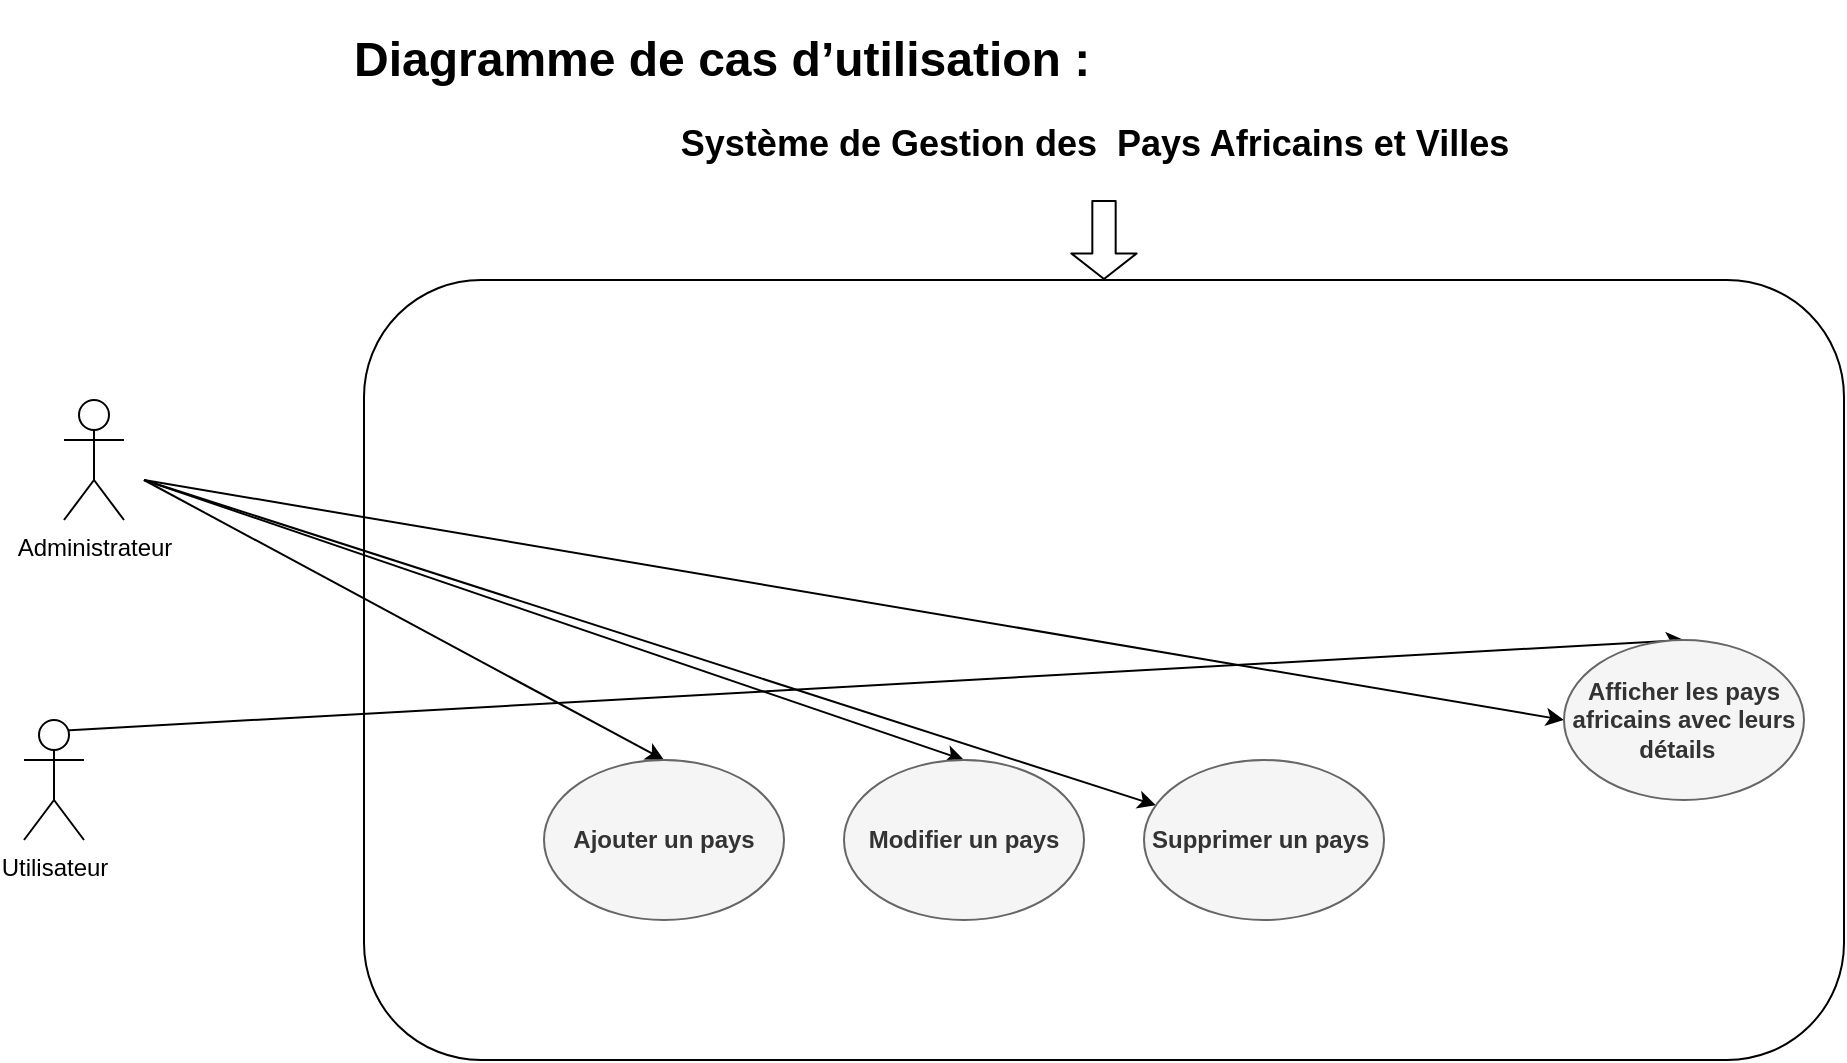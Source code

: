 <mxfile>
    <diagram id="Z97ONl3FVwGXgPEqMipa" name="Page-1">
        <mxGraphModel dx="2105" dy="645" grid="1" gridSize="10" guides="1" tooltips="1" connect="1" arrows="1" fold="1" page="1" pageScale="1" pageWidth="850" pageHeight="1100" math="0" shadow="0">
            <root>
                <mxCell id="0"/>
                <mxCell id="1" parent="0"/>
                <mxCell id="6" style="edgeStyle=none;html=1;rounded=1;" parent="1" edge="1">
                    <mxGeometry relative="1" as="geometry">
                        <mxPoint x="640" y="310" as="sourcePoint"/>
                        <mxPoint x="540" y="360" as="targetPoint"/>
                        <Array as="points">
                            <mxPoint x="540" y="360"/>
                        </Array>
                    </mxGeometry>
                </mxCell>
                <mxCell id="3" value="" style="rounded=1;whiteSpace=wrap;html=1;" parent="1" vertex="1">
                    <mxGeometry x="80" y="300" width="740" height="390" as="geometry"/>
                </mxCell>
                <mxCell id="12" style="edgeStyle=none;html=1;entryX=0.5;entryY=0;entryDx=0;entryDy=0;rounded=1;" parent="1" target="23" edge="1">
                    <mxGeometry relative="1" as="geometry">
                        <mxPoint x="-30" y="400" as="sourcePoint"/>
                        <mxPoint x="510" y="480" as="targetPoint"/>
                    </mxGeometry>
                </mxCell>
                <mxCell id="18" style="edgeStyle=none;html=1;entryX=0;entryY=0.5;entryDx=0;entryDy=0;rounded=1;" parent="1" target="27" edge="1">
                    <mxGeometry relative="1" as="geometry">
                        <mxPoint x="-30" y="400" as="sourcePoint"/>
                        <mxPoint x="640" y="510" as="targetPoint"/>
                    </mxGeometry>
                </mxCell>
                <mxCell id="31" style="edgeStyle=none;html=1;rounded=1;" parent="1" target="25" edge="1">
                    <mxGeometry relative="1" as="geometry">
                        <mxPoint x="-30" y="400" as="sourcePoint"/>
                    </mxGeometry>
                </mxCell>
                <mxCell id="32" style="edgeStyle=none;html=1;entryX=0.5;entryY=0;entryDx=0;entryDy=0;rounded=1;" parent="1" target="24" edge="1">
                    <mxGeometry relative="1" as="geometry">
                        <mxPoint x="-30" y="400" as="sourcePoint"/>
                    </mxGeometry>
                </mxCell>
                <mxCell id="19" value="Administrateur&lt;br&gt;" style="shape=umlActor;verticalLabelPosition=bottom;verticalAlign=top;html=1;outlineConnect=0;rounded=1;" parent="1" vertex="1">
                    <mxGeometry x="-70" y="360" width="30" height="60" as="geometry"/>
                </mxCell>
                <mxCell id="kLZLqqZLjKpcUvDxBwfe-49" style="edgeStyle=none;html=1;exitX=0.25;exitY=0.1;exitDx=0;exitDy=0;exitPerimeter=0;fontSize=18;entryX=0.5;entryY=0;entryDx=0;entryDy=0;" parent="1" source="20" target="27" edge="1">
                    <mxGeometry relative="1" as="geometry">
                        <mxPoint x="720" y="440" as="targetPoint"/>
                    </mxGeometry>
                </mxCell>
                <mxCell id="20" value="Utilisateur" style="shape=umlActor;verticalLabelPosition=bottom;verticalAlign=top;html=1;outlineConnect=0;rounded=1;" parent="1" vertex="1">
                    <mxGeometry x="-90" y="520" width="30" height="60" as="geometry"/>
                </mxCell>
                <mxCell id="23" value="&lt;span style=&quot;color: rgb(51, 51, 51);&quot;&gt;&lt;b&gt;Modifier un pays&lt;/b&gt;&lt;/span&gt;" style="ellipse;whiteSpace=wrap;html=1;fillColor=#f5f5f5;fontColor=#333333;strokeColor=#666666;rounded=1;" parent="1" vertex="1">
                    <mxGeometry x="320" y="540" width="120" height="80" as="geometry"/>
                </mxCell>
                <mxCell id="24" value="&lt;span style=&quot;color: rgb(51, 51, 51);&quot;&gt;&lt;b&gt;Ajouter un pays&lt;/b&gt;&lt;/span&gt;" style="ellipse;whiteSpace=wrap;html=1;fillColor=#f5f5f5;fontColor=#333333;strokeColor=#666666;rounded=1;" parent="1" vertex="1">
                    <mxGeometry x="170" y="540" width="120" height="80" as="geometry"/>
                </mxCell>
                <mxCell id="25" value="&lt;span style=&quot;color: rgb(51, 51, 51);&quot;&gt;&lt;b&gt;Supprimer un pays&amp;nbsp;&lt;/b&gt;&lt;/span&gt;" style="ellipse;whiteSpace=wrap;html=1;fillColor=#f5f5f5;fontColor=#333333;strokeColor=#666666;rounded=1;" parent="1" vertex="1">
                    <mxGeometry x="470" y="540" width="120" height="80" as="geometry"/>
                </mxCell>
                <mxCell id="27" value="&lt;span style=&quot;color: rgb(51, 51, 51);&quot;&gt;&lt;b&gt;Afficher les pays africains avec leurs détails&amp;nbsp;&amp;nbsp;&lt;/b&gt;&lt;/span&gt;" style="ellipse;whiteSpace=wrap;html=1;fillColor=#f5f5f5;fontColor=#333333;strokeColor=#666666;rounded=1;" parent="1" vertex="1">
                    <mxGeometry x="680" y="480" width="120" height="80" as="geometry"/>
                </mxCell>
                <mxCell id="36" value="&lt;h1&gt;Diagramme de cas d’utilisation :&lt;/h1&gt;" style="text;html=1;strokeColor=none;fillColor=none;spacing=5;spacingTop=-20;whiteSpace=wrap;overflow=hidden;rounded=1;" parent="1" vertex="1">
                    <mxGeometry x="70" y="170" width="420" height="40" as="geometry"/>
                </mxCell>
                <mxCell id="kLZLqqZLjKpcUvDxBwfe-43" style="edgeStyle=none;shape=flexArrow;html=1;exitX=0.5;exitY=1;exitDx=0;exitDy=0;entryX=0.5;entryY=0;entryDx=0;entryDy=0;fontSize=18;width=11.667;endSize=3.933;" parent="1" source="kLZLqqZLjKpcUvDxBwfe-40" target="3" edge="1">
                    <mxGeometry relative="1" as="geometry"/>
                </mxCell>
                <mxCell id="kLZLqqZLjKpcUvDxBwfe-40" value="&lt;b style=&quot;&quot;&gt;&lt;font style=&quot;font-size: 18px;&quot;&gt;Système de Gestion des&amp;nbsp; Pays Africains et Villes&amp;nbsp;&amp;nbsp;&lt;/font&gt;&lt;/b&gt;" style="text;strokeColor=none;fillColor=none;html=1;fontSize=24;fontStyle=1;verticalAlign=middle;align=center;strokeWidth=8;" parent="1" vertex="1">
                    <mxGeometry x="240" y="200" width="420" height="60" as="geometry"/>
                </mxCell>
            </root>
        </mxGraphModel>
    </diagram>
</mxfile>